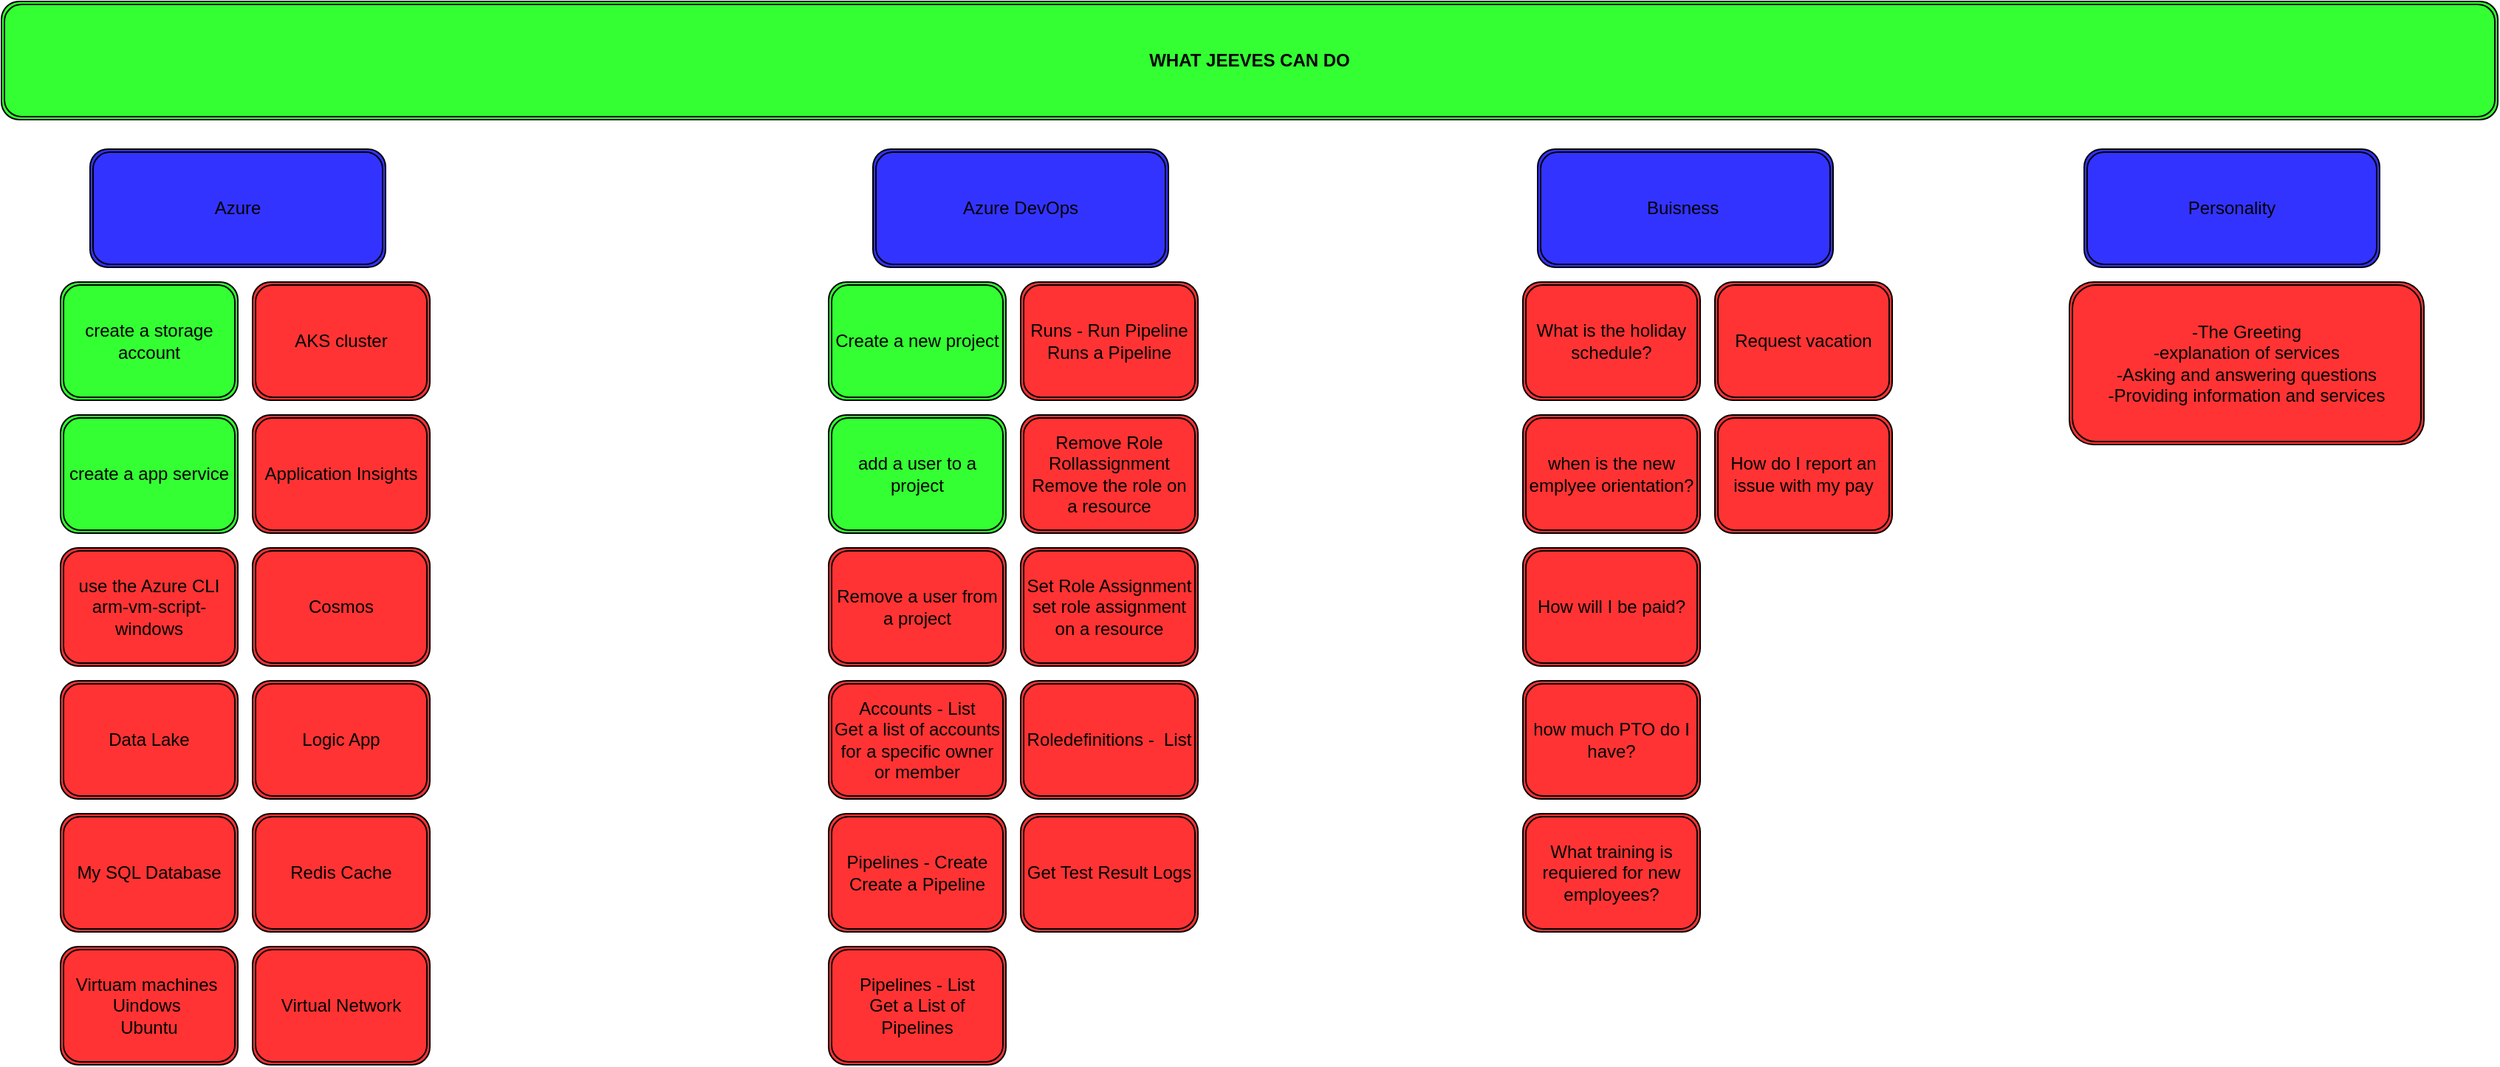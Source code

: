 <mxfile version="14.1.8" type="device"><diagram id="myG4oBGbl0MBAUSLvOxu" name="Page-1"><mxGraphModel dx="1661" dy="1962" grid="1" gridSize="10" guides="1" tooltips="1" connect="1" arrows="1" fold="1" page="1" pageScale="1" pageWidth="850" pageHeight="1100" math="0" shadow="0"><root><mxCell id="0"/><mxCell id="1" parent="0"/><mxCell id="Hlt_uHXXtPcWW5qu-mxA-1" value="use the Azure CLI&lt;br&gt;arm-vm-script-windows" style="shape=ext;double=1;rounded=1;whiteSpace=wrap;html=1;fillColor=#FF3333;" parent="1" vertex="1"><mxGeometry x="90" y="-710" width="120" height="80" as="geometry"/></mxCell><mxCell id="Hlt_uHXXtPcWW5qu-mxA-2" value="&lt;b&gt;WHAT JEEVES CAN DO&lt;/b&gt;" style="shape=ext;double=1;rounded=1;whiteSpace=wrap;html=1;fillColor=#33FF33;" parent="1" vertex="1"><mxGeometry x="50" y="-1080" width="1690" height="80" as="geometry"/></mxCell><mxCell id="Hlt_uHXXtPcWW5qu-mxA-3" value="Accounts - List&lt;br&gt;Get a list of accounts&lt;br&gt;for a specific owner or member" style="shape=ext;double=1;rounded=1;whiteSpace=wrap;html=1;fillColor=#FF3333;" parent="1" vertex="1"><mxGeometry x="610" y="-620" width="120" height="80" as="geometry"/></mxCell><mxCell id="Hlt_uHXXtPcWW5qu-mxA-4" value="Pipelines - Create&lt;br&gt;Create a Pipeline" style="shape=ext;double=1;rounded=1;whiteSpace=wrap;html=1;fillColor=#FF3333;" parent="1" vertex="1"><mxGeometry x="610" y="-530" width="120" height="80" as="geometry"/></mxCell><mxCell id="Hlt_uHXXtPcWW5qu-mxA-5" value="Remove a user from a project" style="shape=ext;double=1;rounded=1;whiteSpace=wrap;html=1;fillColor=#FF3333;" parent="1" vertex="1"><mxGeometry x="610" y="-710" width="120" height="80" as="geometry"/></mxCell><mxCell id="Hlt_uHXXtPcWW5qu-mxA-6" value="create a app service" style="shape=ext;double=1;rounded=1;whiteSpace=wrap;html=1;fillColor=#33FF33;" parent="1" vertex="1"><mxGeometry x="90" y="-800" width="120" height="80" as="geometry"/></mxCell><mxCell id="Hlt_uHXXtPcWW5qu-mxA-7" value="create a storage account" style="shape=ext;double=1;rounded=1;whiteSpace=wrap;html=1;fillColor=#33FF33;" parent="1" vertex="1"><mxGeometry x="90" y="-890" width="120" height="80" as="geometry"/></mxCell><mxCell id="Hlt_uHXXtPcWW5qu-mxA-8" value="add a user to a project" style="shape=ext;double=1;rounded=1;whiteSpace=wrap;html=1;fillColor=#33FF33;" parent="1" vertex="1"><mxGeometry x="610" y="-800" width="120" height="80" as="geometry"/></mxCell><mxCell id="Hlt_uHXXtPcWW5qu-mxA-9" value="Create a new project" style="shape=ext;double=1;rounded=1;whiteSpace=wrap;html=1;fillColor=#33FF33;" parent="1" vertex="1"><mxGeometry x="610" y="-890" width="120" height="80" as="geometry"/></mxCell><mxCell id="Hlt_uHXXtPcWW5qu-mxA-10" value="Azure DevOps" style="shape=ext;double=1;rounded=1;whiteSpace=wrap;html=1;fillColor=#3333FF;" parent="1" vertex="1"><mxGeometry x="640" y="-980" width="200" height="80" as="geometry"/></mxCell><mxCell id="Hlt_uHXXtPcWW5qu-mxA-11" value="Azure" style="shape=ext;double=1;rounded=1;whiteSpace=wrap;html=1;fillColor=#3333FF;" parent="1" vertex="1"><mxGeometry x="110" y="-980" width="200" height="80" as="geometry"/></mxCell><mxCell id="Hlt_uHXXtPcWW5qu-mxA-12" value="Pipelines - List&lt;br&gt;Get a List of Pipelines" style="shape=ext;double=1;rounded=1;whiteSpace=wrap;html=1;fillColor=#FF3333;" parent="1" vertex="1"><mxGeometry x="610" y="-440" width="120" height="80" as="geometry"/></mxCell><mxCell id="Hlt_uHXXtPcWW5qu-mxA-13" value="Runs - Run Pipeline&lt;br&gt;Runs a Pipeline" style="shape=ext;double=1;rounded=1;whiteSpace=wrap;html=1;fillColor=#FF3333;" parent="1" vertex="1"><mxGeometry x="740" y="-890" width="120" height="80" as="geometry"/></mxCell><mxCell id="Hlt_uHXXtPcWW5qu-mxA-14" value="Remove Role&lt;br&gt;Rollassignment&lt;br&gt;Remove the role on a resource" style="shape=ext;double=1;rounded=1;whiteSpace=wrap;html=1;fillColor=#FF3333;" parent="1" vertex="1"><mxGeometry x="740" y="-800" width="120" height="80" as="geometry"/></mxCell><mxCell id="Hlt_uHXXtPcWW5qu-mxA-15" value="Set Role Assignment&lt;br&gt;set role assignment on a resource" style="shape=ext;double=1;rounded=1;whiteSpace=wrap;html=1;fillColor=#FF3333;" parent="1" vertex="1"><mxGeometry x="740" y="-710" width="120" height="80" as="geometry"/></mxCell><mxCell id="Hlt_uHXXtPcWW5qu-mxA-16" value="Roledefinitions -&amp;nbsp; List" style="shape=ext;double=1;rounded=1;whiteSpace=wrap;html=1;fillColor=#FF3333;" parent="1" vertex="1"><mxGeometry x="740" y="-620" width="120" height="80" as="geometry"/></mxCell><mxCell id="Hlt_uHXXtPcWW5qu-mxA-17" value="Get Test Result Logs" style="shape=ext;double=1;rounded=1;whiteSpace=wrap;html=1;fillColor=#FF3333;" parent="1" vertex="1"><mxGeometry x="740" y="-530" width="120" height="80" as="geometry"/></mxCell><mxCell id="Hlt_uHXXtPcWW5qu-mxA-18" value="Buisness&amp;nbsp;" style="shape=ext;double=1;rounded=1;whiteSpace=wrap;html=1;fillColor=#3333FF;" parent="1" vertex="1"><mxGeometry x="1090" y="-980" width="200" height="80" as="geometry"/></mxCell><mxCell id="HhYGEBEXuDh4a8lealgz-1" value="Application Insights" style="shape=ext;double=1;rounded=1;whiteSpace=wrap;html=1;fillColor=#FF3333;" parent="1" vertex="1"><mxGeometry x="220" y="-800" width="120" height="80" as="geometry"/></mxCell><mxCell id="HhYGEBEXuDh4a8lealgz-2" value="AKS cluster" style="shape=ext;double=1;rounded=1;whiteSpace=wrap;html=1;fillColor=#FF3333;" parent="1" vertex="1"><mxGeometry x="220" y="-890" width="120" height="80" as="geometry"/></mxCell><mxCell id="HhYGEBEXuDh4a8lealgz-3" value="How do I report an issue with my pay" style="shape=ext;double=1;rounded=1;whiteSpace=wrap;html=1;fillColor=#FF3333;" parent="1" vertex="1"><mxGeometry x="1210" y="-800" width="120" height="80" as="geometry"/></mxCell><mxCell id="HhYGEBEXuDh4a8lealgz-5" value="Request vacation" style="shape=ext;double=1;rounded=1;whiteSpace=wrap;html=1;fillColor=#FF3333;" parent="1" vertex="1"><mxGeometry x="1210" y="-890" width="120" height="80" as="geometry"/></mxCell><mxCell id="HhYGEBEXuDh4a8lealgz-6" value="What is the holiday schedule?" style="shape=ext;double=1;rounded=1;whiteSpace=wrap;html=1;fillColor=#FF3333;" parent="1" vertex="1"><mxGeometry x="1080" y="-890" width="120" height="80" as="geometry"/></mxCell><mxCell id="HhYGEBEXuDh4a8lealgz-7" value="What training is requiered for new employees?" style="shape=ext;double=1;rounded=1;whiteSpace=wrap;html=1;fillColor=#FF3333;" parent="1" vertex="1"><mxGeometry x="1080" y="-530" width="120" height="80" as="geometry"/></mxCell><mxCell id="HhYGEBEXuDh4a8lealgz-8" value="how much PTO do I have?" style="shape=ext;double=1;rounded=1;whiteSpace=wrap;html=1;fillColor=#FF3333;" parent="1" vertex="1"><mxGeometry x="1080" y="-620" width="120" height="80" as="geometry"/></mxCell><mxCell id="HhYGEBEXuDh4a8lealgz-9" value="How will I be paid?" style="shape=ext;double=1;rounded=1;whiteSpace=wrap;html=1;fillColor=#FF3333;" parent="1" vertex="1"><mxGeometry x="1080" y="-710" width="120" height="80" as="geometry"/></mxCell><mxCell id="HhYGEBEXuDh4a8lealgz-10" value="when is the new emplyee orientation?" style="shape=ext;double=1;rounded=1;whiteSpace=wrap;html=1;fillColor=#FF3333;" parent="1" vertex="1"><mxGeometry x="1080" y="-800" width="120" height="80" as="geometry"/></mxCell><mxCell id="HhYGEBEXuDh4a8lealgz-11" value="Cosmos" style="shape=ext;double=1;rounded=1;whiteSpace=wrap;html=1;fillColor=#FF3333;" parent="1" vertex="1"><mxGeometry x="220" y="-710" width="120" height="80" as="geometry"/></mxCell><mxCell id="HhYGEBEXuDh4a8lealgz-12" value="Logic App" style="shape=ext;double=1;rounded=1;whiteSpace=wrap;html=1;fillColor=#FF3333;" parent="1" vertex="1"><mxGeometry x="220" y="-620" width="120" height="80" as="geometry"/></mxCell><mxCell id="HhYGEBEXuDh4a8lealgz-13" value="Redis Cache" style="shape=ext;double=1;rounded=1;whiteSpace=wrap;html=1;fillColor=#FF3333;" parent="1" vertex="1"><mxGeometry x="220" y="-530" width="120" height="80" as="geometry"/></mxCell><mxCell id="HhYGEBEXuDh4a8lealgz-14" value="Virtual Network&lt;br&gt;" style="shape=ext;double=1;rounded=1;whiteSpace=wrap;html=1;fillColor=#FF3333;" parent="1" vertex="1"><mxGeometry x="220" y="-440" width="120" height="80" as="geometry"/></mxCell><mxCell id="HhYGEBEXuDh4a8lealgz-15" value="My SQL Database" style="shape=ext;double=1;rounded=1;whiteSpace=wrap;html=1;fillColor=#FF3333;" parent="1" vertex="1"><mxGeometry x="90" y="-530" width="120" height="80" as="geometry"/></mxCell><mxCell id="HhYGEBEXuDh4a8lealgz-16" value="Data Lake" style="shape=ext;double=1;rounded=1;whiteSpace=wrap;html=1;fillColor=#FF3333;" parent="1" vertex="1"><mxGeometry x="90" y="-620" width="120" height="80" as="geometry"/></mxCell><mxCell id="HhYGEBEXuDh4a8lealgz-17" value="Virtuam machines&amp;nbsp;&lt;br&gt;Uindows&amp;nbsp;&lt;br&gt;Ubuntu" style="shape=ext;double=1;rounded=1;whiteSpace=wrap;html=1;fillColor=#FF3333;" parent="1" vertex="1"><mxGeometry x="90" y="-440" width="120" height="80" as="geometry"/></mxCell><mxCell id="HhYGEBEXuDh4a8lealgz-19" value="Personality" style="shape=ext;double=1;rounded=1;whiteSpace=wrap;html=1;fillColor=#3333FF;" parent="1" vertex="1"><mxGeometry x="1460" y="-980" width="200" height="80" as="geometry"/></mxCell><mxCell id="HhYGEBEXuDh4a8lealgz-20" value="-The Greeting&lt;br&gt;-explanation of services&lt;br&gt;-Asking and answering questions&lt;br&gt;-Providing information and services" style="shape=ext;double=1;rounded=1;whiteSpace=wrap;html=1;fillColor=#FF3333;" parent="1" vertex="1"><mxGeometry x="1450" y="-890" width="240" height="110" as="geometry"/></mxCell></root></mxGraphModel></diagram></mxfile>